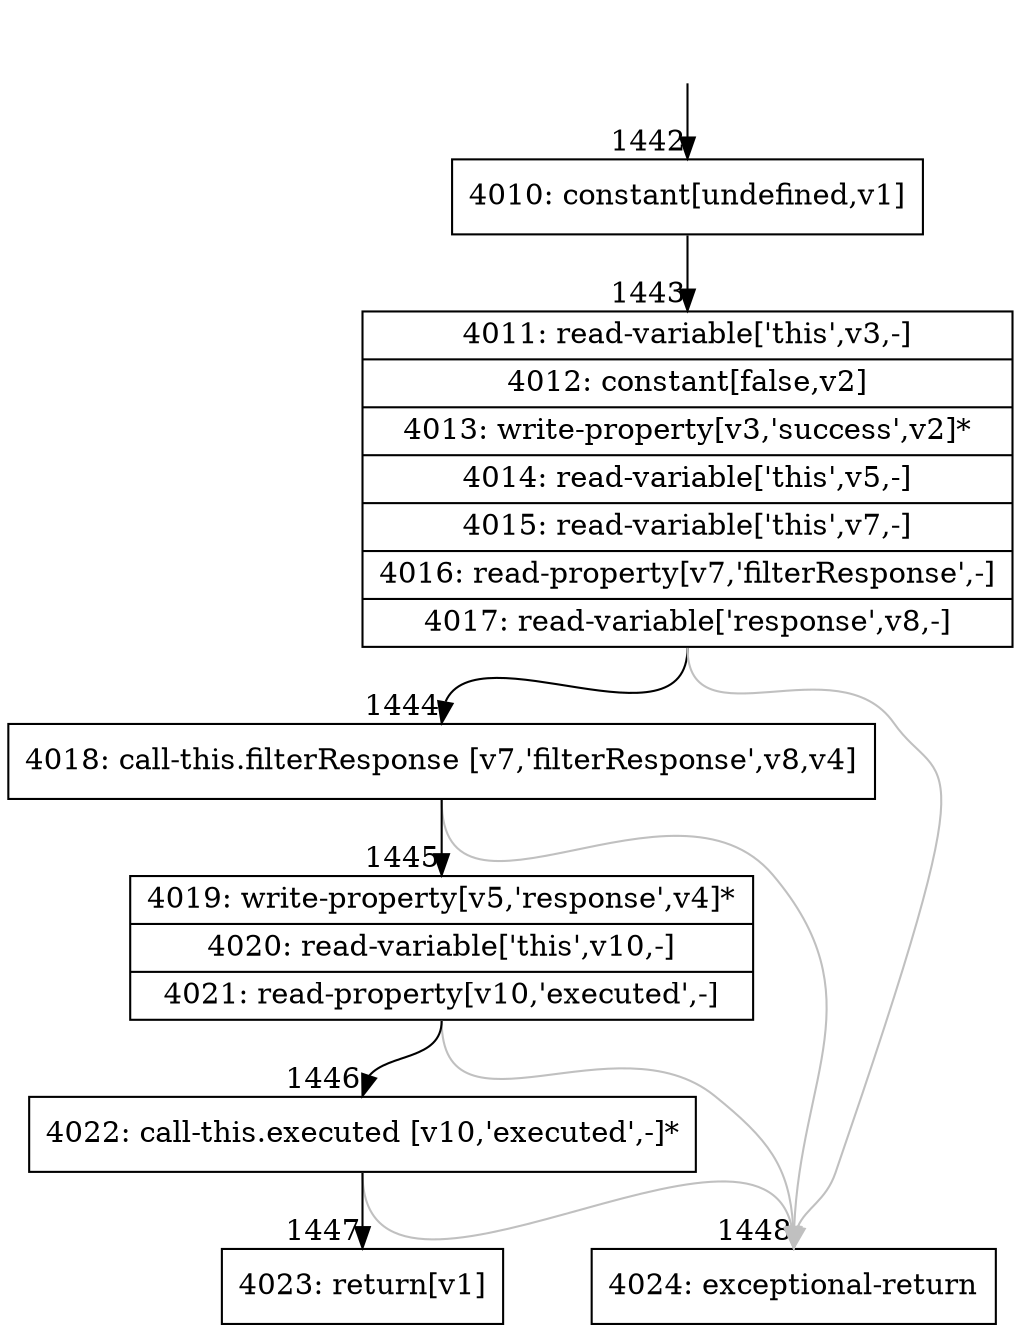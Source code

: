 digraph {
rankdir="TD"
BB_entry133[shape=none,label=""];
BB_entry133 -> BB1442 [tailport=s, headport=n, headlabel="    1442"]
BB1442 [shape=record label="{4010: constant[undefined,v1]}" ] 
BB1442 -> BB1443 [tailport=s, headport=n, headlabel="      1443"]
BB1443 [shape=record label="{4011: read-variable['this',v3,-]|4012: constant[false,v2]|4013: write-property[v3,'success',v2]*|4014: read-variable['this',v5,-]|4015: read-variable['this',v7,-]|4016: read-property[v7,'filterResponse',-]|4017: read-variable['response',v8,-]}" ] 
BB1443 -> BB1444 [tailport=s, headport=n, headlabel="      1444"]
BB1443 -> BB1448 [tailport=s, headport=n, color=gray, headlabel="      1448"]
BB1444 [shape=record label="{4018: call-this.filterResponse [v7,'filterResponse',v8,v4]}" ] 
BB1444 -> BB1445 [tailport=s, headport=n, headlabel="      1445"]
BB1444 -> BB1448 [tailport=s, headport=n, color=gray]
BB1445 [shape=record label="{4019: write-property[v5,'response',v4]*|4020: read-variable['this',v10,-]|4021: read-property[v10,'executed',-]}" ] 
BB1445 -> BB1446 [tailport=s, headport=n, headlabel="      1446"]
BB1445 -> BB1448 [tailport=s, headport=n, color=gray]
BB1446 [shape=record label="{4022: call-this.executed [v10,'executed',-]*}" ] 
BB1446 -> BB1447 [tailport=s, headport=n, headlabel="      1447"]
BB1446 -> BB1448 [tailport=s, headport=n, color=gray]
BB1447 [shape=record label="{4023: return[v1]}" ] 
BB1448 [shape=record label="{4024: exceptional-return}" ] 
//#$~ 1331
}
